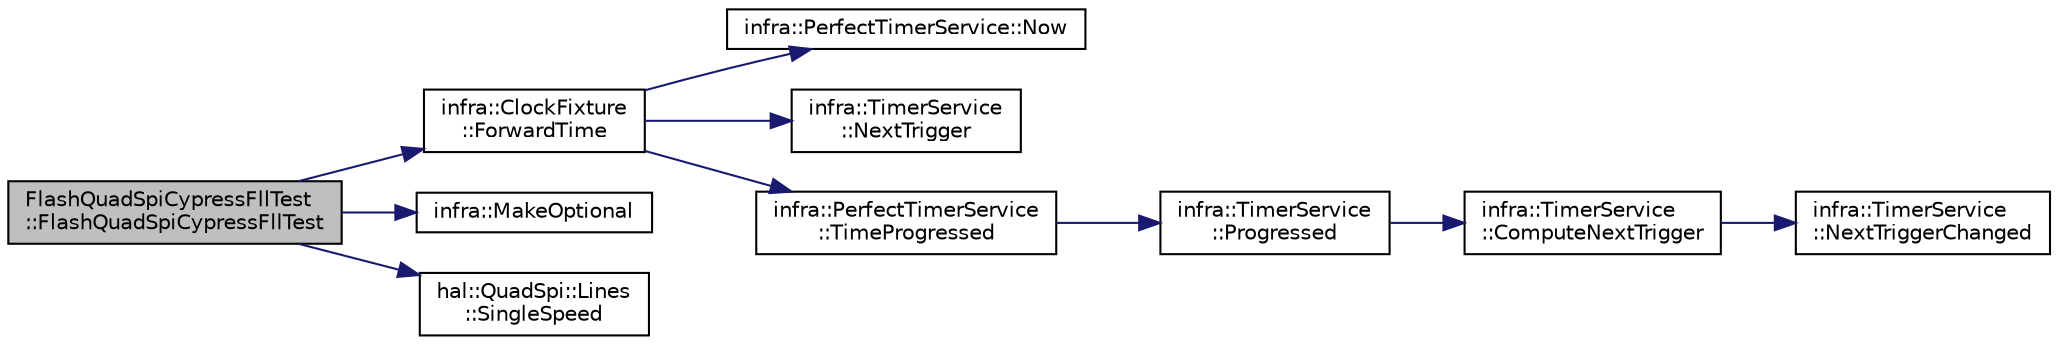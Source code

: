 digraph "FlashQuadSpiCypressFllTest::FlashQuadSpiCypressFllTest"
{
 // INTERACTIVE_SVG=YES
  edge [fontname="Helvetica",fontsize="10",labelfontname="Helvetica",labelfontsize="10"];
  node [fontname="Helvetica",fontsize="10",shape=record];
  rankdir="LR";
  Node0 [label="FlashQuadSpiCypressFllTest\l::FlashQuadSpiCypressFllTest",height=0.2,width=0.4,color="black", fillcolor="grey75", style="filled", fontcolor="black"];
  Node0 -> Node1 [color="midnightblue",fontsize="10",style="solid",fontname="Helvetica"];
  Node1 [label="infra::ClockFixture\l::ForwardTime",height=0.2,width=0.4,color="black", fillcolor="white", style="filled",URL="$d1/d73/classinfra_1_1_clock_fixture.html#abfaa1ad76e45d90d1e359dd8687e5ee1"];
  Node1 -> Node2 [color="midnightblue",fontsize="10",style="solid",fontname="Helvetica"];
  Node2 [label="infra::PerfectTimerService::Now",height=0.2,width=0.4,color="black", fillcolor="white", style="filled",URL="$d6/d35/classinfra_1_1_perfect_timer_service.html#ae2fe9119723df5368cdc7a6a0c081e81"];
  Node1 -> Node3 [color="midnightblue",fontsize="10",style="solid",fontname="Helvetica"];
  Node3 [label="infra::TimerService\l::NextTrigger",height=0.2,width=0.4,color="black", fillcolor="white", style="filled",URL="$da/def/classinfra_1_1_timer_service.html#ae092e0679a0307ceb7ec802c576e9ef2"];
  Node1 -> Node4 [color="midnightblue",fontsize="10",style="solid",fontname="Helvetica"];
  Node4 [label="infra::PerfectTimerService\l::TimeProgressed",height=0.2,width=0.4,color="black", fillcolor="white", style="filled",URL="$d6/d35/classinfra_1_1_perfect_timer_service.html#acfde81d88734d60563c4769fb628a840"];
  Node4 -> Node5 [color="midnightblue",fontsize="10",style="solid",fontname="Helvetica"];
  Node5 [label="infra::TimerService\l::Progressed",height=0.2,width=0.4,color="black", fillcolor="white", style="filled",URL="$da/def/classinfra_1_1_timer_service.html#a62136eeac9187506213715289cb9c560"];
  Node5 -> Node6 [color="midnightblue",fontsize="10",style="solid",fontname="Helvetica"];
  Node6 [label="infra::TimerService\l::ComputeNextTrigger",height=0.2,width=0.4,color="black", fillcolor="white", style="filled",URL="$da/def/classinfra_1_1_timer_service.html#afb8a6ef3ee5ba728f1a8f232514bad8c"];
  Node6 -> Node7 [color="midnightblue",fontsize="10",style="solid",fontname="Helvetica"];
  Node7 [label="infra::TimerService\l::NextTriggerChanged",height=0.2,width=0.4,color="black", fillcolor="white", style="filled",URL="$da/def/classinfra_1_1_timer_service.html#a6ae66196dc18d8b383ba5e0f0b6f22fa"];
  Node0 -> Node8 [color="midnightblue",fontsize="10",style="solid",fontname="Helvetica"];
  Node8 [label="infra::MakeOptional",height=0.2,width=0.4,color="black", fillcolor="white", style="filled",URL="$d0/de3/namespaceinfra.html#a0ec8c0f8585063ab97f13228d4888974"];
  Node0 -> Node9 [color="midnightblue",fontsize="10",style="solid",fontname="Helvetica"];
  Node9 [label="hal::QuadSpi::Lines\l::SingleSpeed",height=0.2,width=0.4,color="black", fillcolor="white", style="filled",URL="$da/d1d/structhal_1_1_quad_spi_1_1_lines.html#a4e953de94e4c5d8501f26d0f880f15fa"];
}
